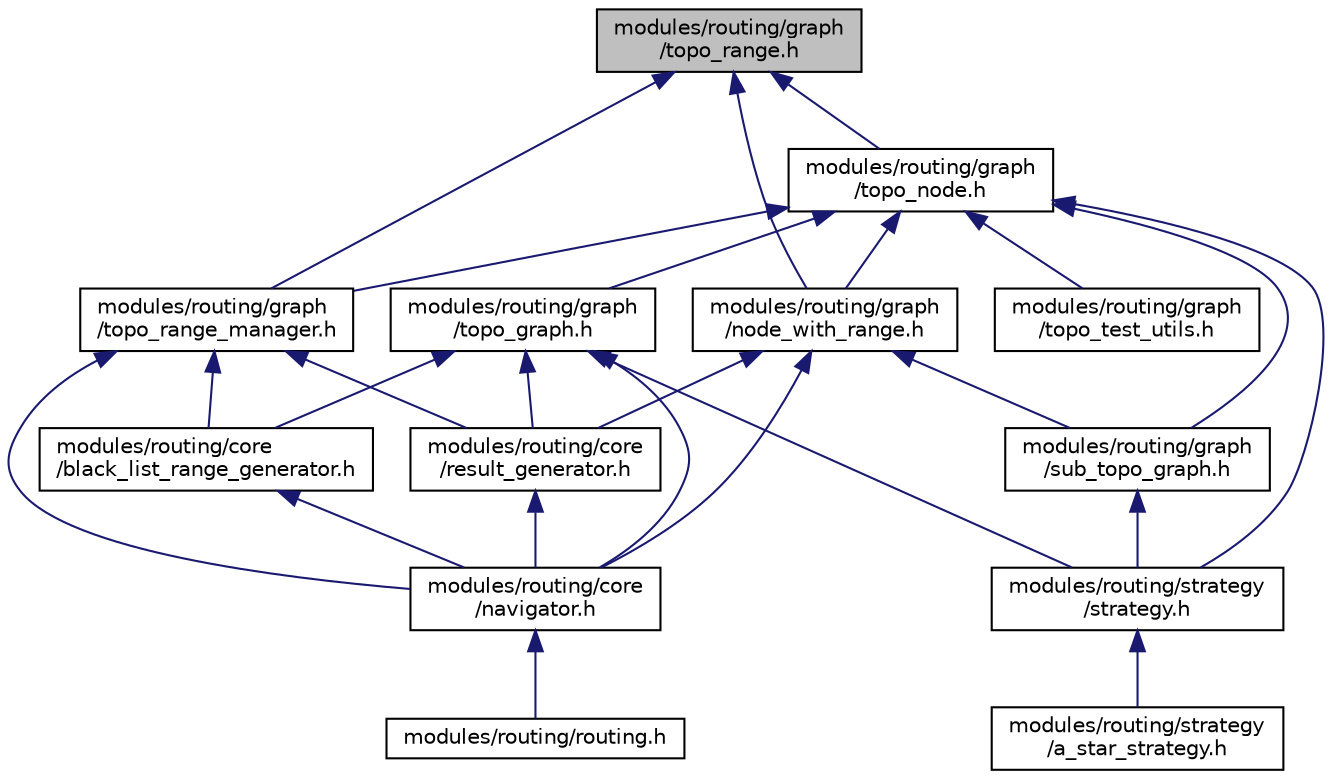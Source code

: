 digraph "modules/routing/graph/topo_range.h"
{
  edge [fontname="Helvetica",fontsize="10",labelfontname="Helvetica",labelfontsize="10"];
  node [fontname="Helvetica",fontsize="10",shape=record];
  Node1 [label="modules/routing/graph\l/topo_range.h",height=0.2,width=0.4,color="black", fillcolor="grey75", style="filled" fontcolor="black"];
  Node1 -> Node2 [dir="back",color="midnightblue",fontsize="10",style="solid",fontname="Helvetica"];
  Node2 [label="modules/routing/graph\l/topo_node.h",height=0.2,width=0.4,color="black", fillcolor="white", style="filled",URL="$topo__node_8h.html"];
  Node2 -> Node3 [dir="back",color="midnightblue",fontsize="10",style="solid",fontname="Helvetica"];
  Node3 [label="modules/routing/graph\l/topo_graph.h",height=0.2,width=0.4,color="black", fillcolor="white", style="filled",URL="$topo__graph_8h.html"];
  Node3 -> Node4 [dir="back",color="midnightblue",fontsize="10",style="solid",fontname="Helvetica"];
  Node4 [label="modules/routing/core\l/black_list_range_generator.h",height=0.2,width=0.4,color="black", fillcolor="white", style="filled",URL="$black__list__range__generator_8h.html"];
  Node4 -> Node5 [dir="back",color="midnightblue",fontsize="10",style="solid",fontname="Helvetica"];
  Node5 [label="modules/routing/core\l/navigator.h",height=0.2,width=0.4,color="black", fillcolor="white", style="filled",URL="$navigator_8h.html"];
  Node5 -> Node6 [dir="back",color="midnightblue",fontsize="10",style="solid",fontname="Helvetica"];
  Node6 [label="modules/routing/routing.h",height=0.2,width=0.4,color="black", fillcolor="white", style="filled",URL="$routing_8h.html"];
  Node3 -> Node7 [dir="back",color="midnightblue",fontsize="10",style="solid",fontname="Helvetica"];
  Node7 [label="modules/routing/core\l/result_generator.h",height=0.2,width=0.4,color="black", fillcolor="white", style="filled",URL="$result__generator_8h.html"];
  Node7 -> Node5 [dir="back",color="midnightblue",fontsize="10",style="solid",fontname="Helvetica"];
  Node3 -> Node5 [dir="back",color="midnightblue",fontsize="10",style="solid",fontname="Helvetica"];
  Node3 -> Node8 [dir="back",color="midnightblue",fontsize="10",style="solid",fontname="Helvetica"];
  Node8 [label="modules/routing/strategy\l/strategy.h",height=0.2,width=0.4,color="black", fillcolor="white", style="filled",URL="$strategy_8h.html"];
  Node8 -> Node9 [dir="back",color="midnightblue",fontsize="10",style="solid",fontname="Helvetica"];
  Node9 [label="modules/routing/strategy\l/a_star_strategy.h",height=0.2,width=0.4,color="black", fillcolor="white", style="filled",URL="$a__star__strategy_8h.html"];
  Node2 -> Node10 [dir="back",color="midnightblue",fontsize="10",style="solid",fontname="Helvetica"];
  Node10 [label="modules/routing/graph\l/topo_range_manager.h",height=0.2,width=0.4,color="black", fillcolor="white", style="filled",URL="$topo__range__manager_8h.html"];
  Node10 -> Node4 [dir="back",color="midnightblue",fontsize="10",style="solid",fontname="Helvetica"];
  Node10 -> Node7 [dir="back",color="midnightblue",fontsize="10",style="solid",fontname="Helvetica"];
  Node10 -> Node5 [dir="back",color="midnightblue",fontsize="10",style="solid",fontname="Helvetica"];
  Node2 -> Node11 [dir="back",color="midnightblue",fontsize="10",style="solid",fontname="Helvetica"];
  Node11 [label="modules/routing/graph\l/node_with_range.h",height=0.2,width=0.4,color="black", fillcolor="white", style="filled",URL="$node__with__range_8h.html"];
  Node11 -> Node7 [dir="back",color="midnightblue",fontsize="10",style="solid",fontname="Helvetica"];
  Node11 -> Node5 [dir="back",color="midnightblue",fontsize="10",style="solid",fontname="Helvetica"];
  Node11 -> Node12 [dir="back",color="midnightblue",fontsize="10",style="solid",fontname="Helvetica"];
  Node12 [label="modules/routing/graph\l/sub_topo_graph.h",height=0.2,width=0.4,color="black", fillcolor="white", style="filled",URL="$sub__topo__graph_8h.html"];
  Node12 -> Node8 [dir="back",color="midnightblue",fontsize="10",style="solid",fontname="Helvetica"];
  Node2 -> Node12 [dir="back",color="midnightblue",fontsize="10",style="solid",fontname="Helvetica"];
  Node2 -> Node13 [dir="back",color="midnightblue",fontsize="10",style="solid",fontname="Helvetica"];
  Node13 [label="modules/routing/graph\l/topo_test_utils.h",height=0.2,width=0.4,color="black", fillcolor="white", style="filled",URL="$topo__test__utils_8h.html"];
  Node2 -> Node8 [dir="back",color="midnightblue",fontsize="10",style="solid",fontname="Helvetica"];
  Node1 -> Node10 [dir="back",color="midnightblue",fontsize="10",style="solid",fontname="Helvetica"];
  Node1 -> Node11 [dir="back",color="midnightblue",fontsize="10",style="solid",fontname="Helvetica"];
}
